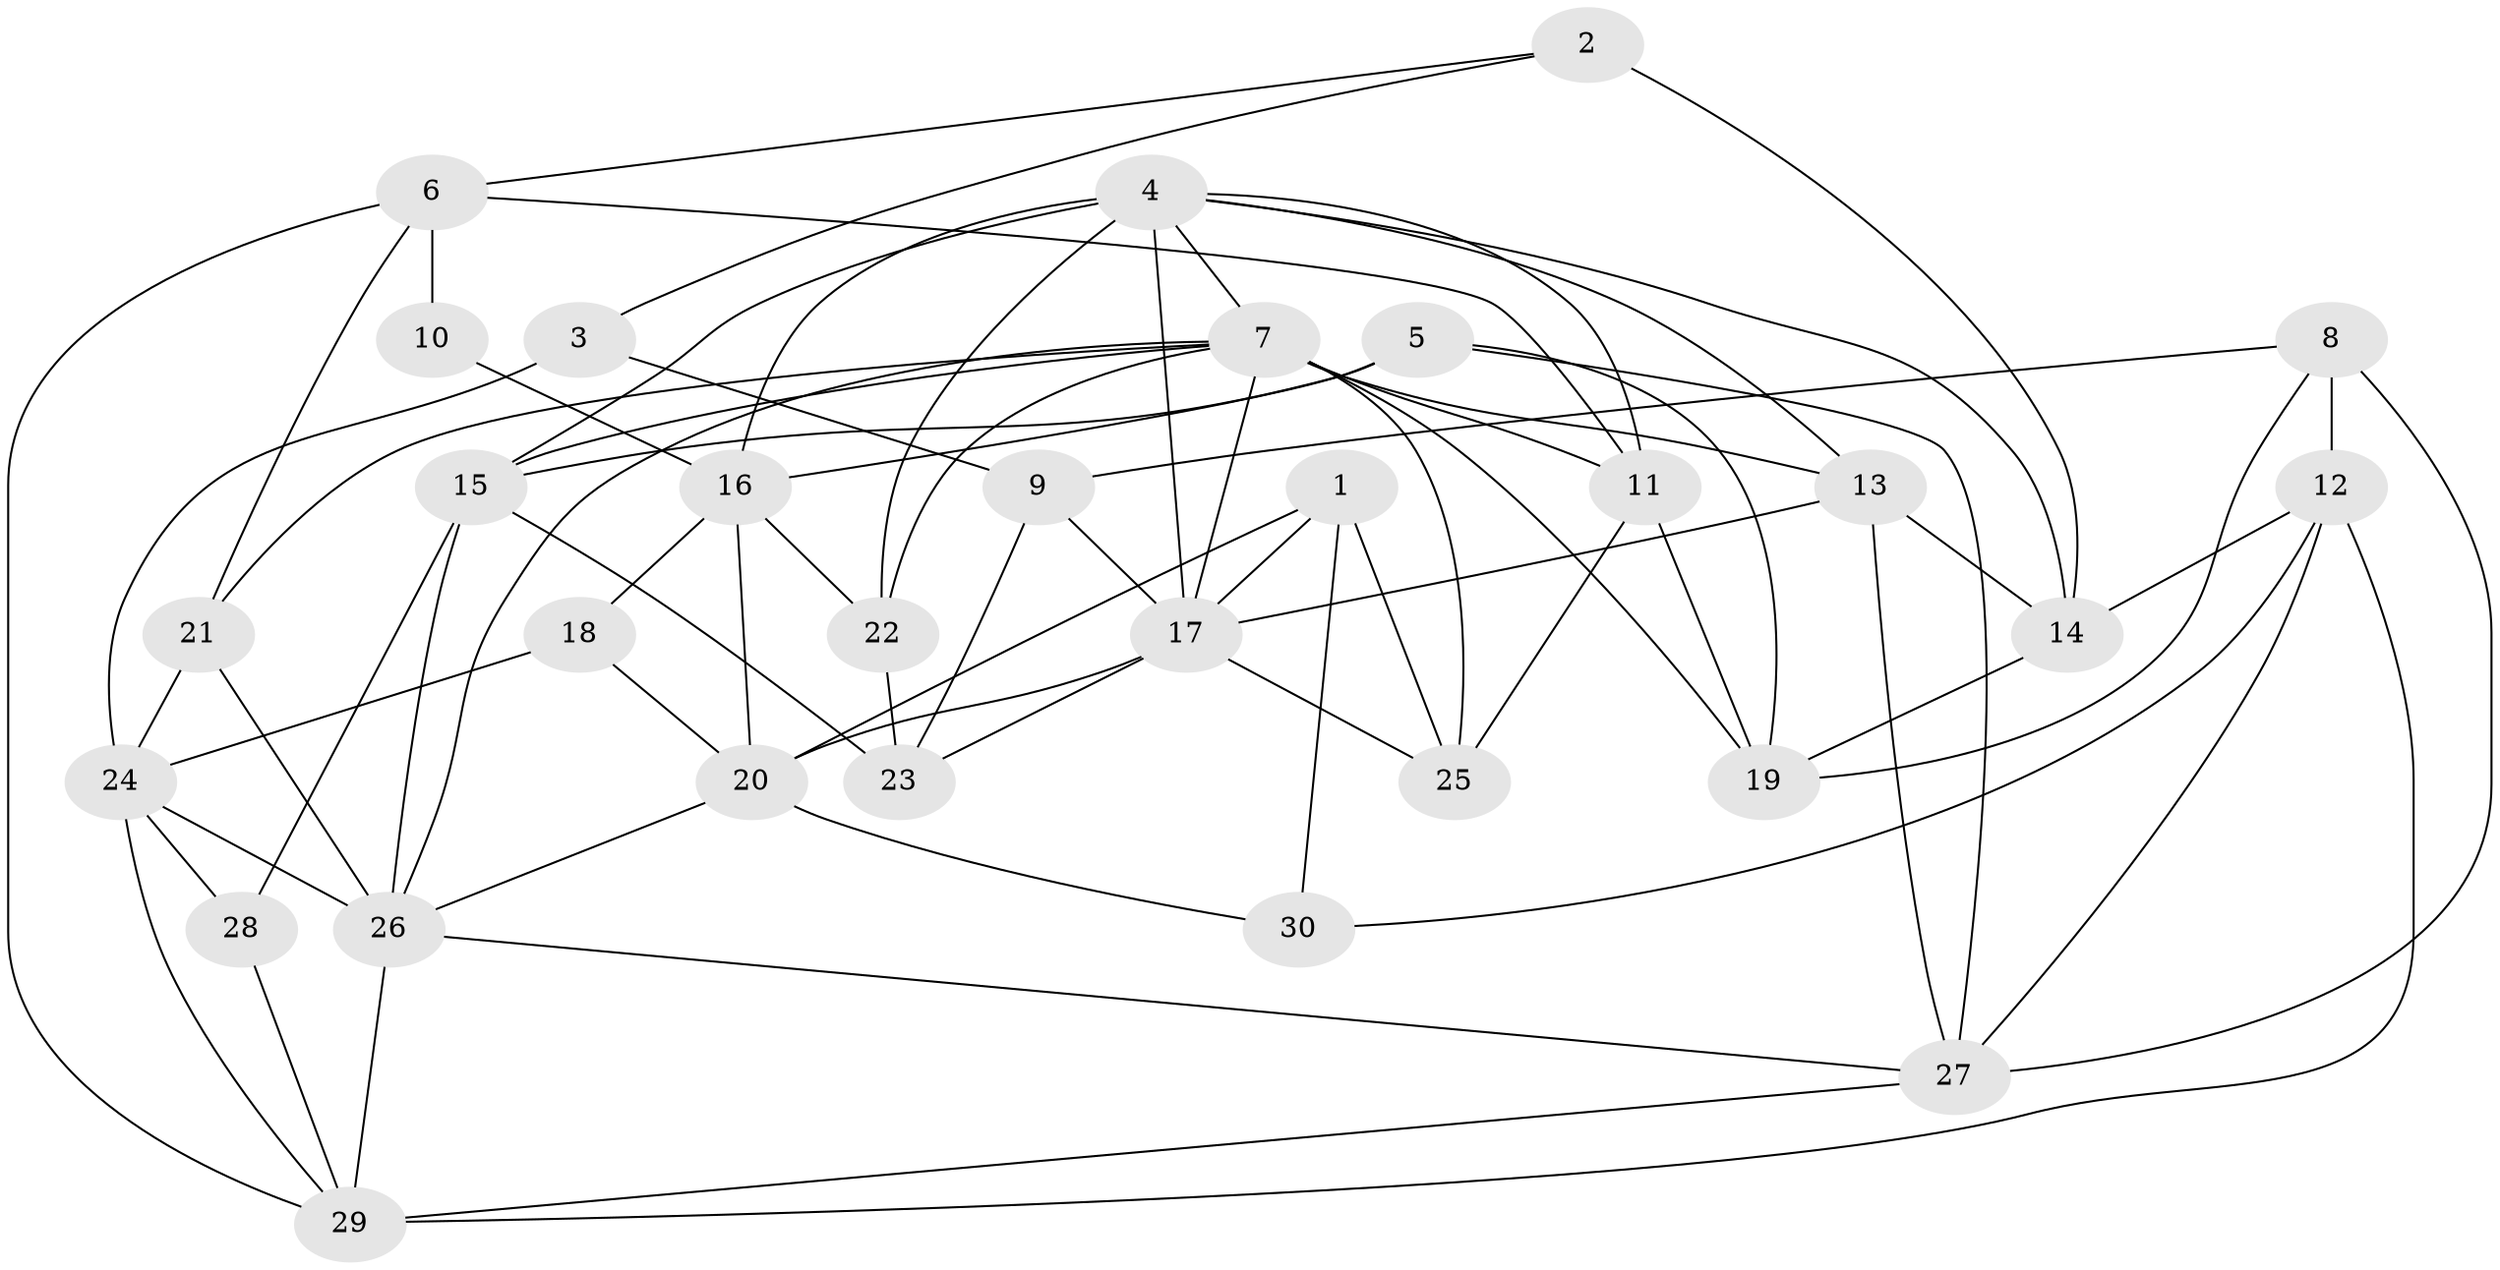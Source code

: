 // original degree distribution, {4: 0.3050847457627119, 3: 0.2542372881355932, 2: 0.13559322033898305, 5: 0.15254237288135594, 6: 0.1016949152542373, 8: 0.01694915254237288, 7: 0.03389830508474576}
// Generated by graph-tools (version 1.1) at 2025/01/03/09/25 03:01:58]
// undirected, 30 vertices, 74 edges
graph export_dot {
graph [start="1"]
  node [color=gray90,style=filled];
  1;
  2;
  3;
  4;
  5;
  6;
  7;
  8;
  9;
  10;
  11;
  12;
  13;
  14;
  15;
  16;
  17;
  18;
  19;
  20;
  21;
  22;
  23;
  24;
  25;
  26;
  27;
  28;
  29;
  30;
  1 -- 17 [weight=1.0];
  1 -- 20 [weight=1.0];
  1 -- 25 [weight=1.0];
  1 -- 30 [weight=1.0];
  2 -- 3 [weight=1.0];
  2 -- 6 [weight=1.0];
  2 -- 14 [weight=2.0];
  3 -- 9 [weight=1.0];
  3 -- 24 [weight=1.0];
  4 -- 7 [weight=1.0];
  4 -- 11 [weight=1.0];
  4 -- 13 [weight=1.0];
  4 -- 14 [weight=1.0];
  4 -- 15 [weight=2.0];
  4 -- 16 [weight=1.0];
  4 -- 17 [weight=1.0];
  4 -- 22 [weight=1.0];
  5 -- 15 [weight=1.0];
  5 -- 16 [weight=1.0];
  5 -- 19 [weight=1.0];
  5 -- 27 [weight=1.0];
  6 -- 10 [weight=1.0];
  6 -- 11 [weight=1.0];
  6 -- 21 [weight=1.0];
  6 -- 29 [weight=1.0];
  7 -- 11 [weight=1.0];
  7 -- 13 [weight=1.0];
  7 -- 15 [weight=1.0];
  7 -- 17 [weight=2.0];
  7 -- 19 [weight=1.0];
  7 -- 21 [weight=1.0];
  7 -- 22 [weight=1.0];
  7 -- 25 [weight=2.0];
  7 -- 26 [weight=1.0];
  8 -- 9 [weight=1.0];
  8 -- 12 [weight=1.0];
  8 -- 19 [weight=1.0];
  8 -- 27 [weight=2.0];
  9 -- 17 [weight=2.0];
  9 -- 23 [weight=1.0];
  10 -- 16 [weight=1.0];
  11 -- 19 [weight=1.0];
  11 -- 25 [weight=1.0];
  12 -- 14 [weight=1.0];
  12 -- 27 [weight=1.0];
  12 -- 29 [weight=1.0];
  12 -- 30 [weight=1.0];
  13 -- 14 [weight=1.0];
  13 -- 17 [weight=1.0];
  13 -- 27 [weight=1.0];
  14 -- 19 [weight=2.0];
  15 -- 23 [weight=1.0];
  15 -- 26 [weight=1.0];
  15 -- 28 [weight=1.0];
  16 -- 18 [weight=1.0];
  16 -- 20 [weight=2.0];
  16 -- 22 [weight=3.0];
  17 -- 20 [weight=1.0];
  17 -- 23 [weight=1.0];
  17 -- 25 [weight=1.0];
  18 -- 20 [weight=3.0];
  18 -- 24 [weight=1.0];
  20 -- 26 [weight=1.0];
  20 -- 30 [weight=1.0];
  21 -- 24 [weight=1.0];
  21 -- 26 [weight=2.0];
  22 -- 23 [weight=2.0];
  24 -- 26 [weight=1.0];
  24 -- 28 [weight=1.0];
  24 -- 29 [weight=1.0];
  26 -- 27 [weight=1.0];
  26 -- 29 [weight=1.0];
  27 -- 29 [weight=1.0];
  28 -- 29 [weight=1.0];
}
